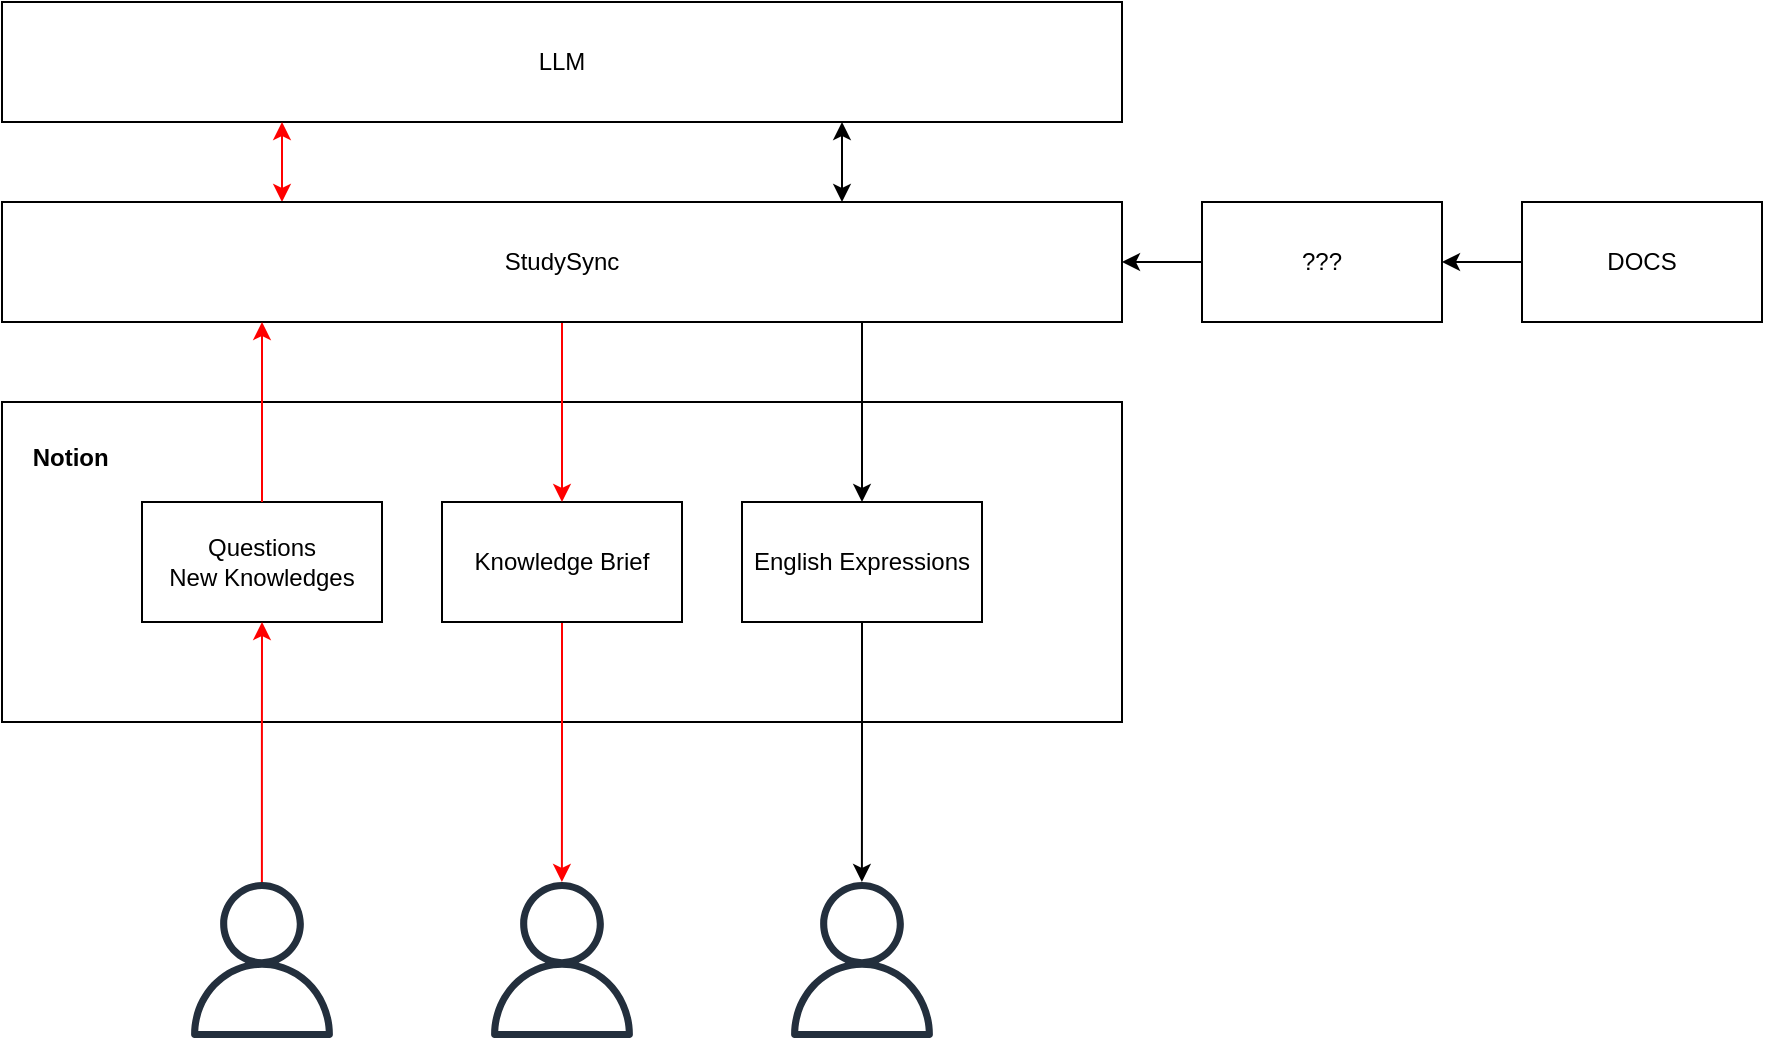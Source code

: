 <mxfile version="24.7.17" pages="3">
  <diagram name="Flow" id="4uxOnVY3-hE8810bfCbi">
    <mxGraphModel dx="1687" dy="984" grid="1" gridSize="10" guides="1" tooltips="1" connect="1" arrows="1" fold="1" page="1" pageScale="1" pageWidth="827" pageHeight="1169" math="0" shadow="0">
      <root>
        <mxCell id="0" />
        <mxCell id="1" parent="0" />
        <mxCell id="xSXoqG0I7g_AYLFNc4iy-2" value="&lt;div&gt;&lt;b&gt;&lt;br&gt;&lt;/b&gt;&lt;/div&gt;&lt;div style=&quot;&quot;&gt;&lt;span style=&quot;background-color: initial;&quot;&gt;&lt;b&gt;&amp;nbsp; &amp;nbsp; Notion&lt;/b&gt;&lt;/span&gt;&lt;/div&gt;&lt;div&gt;&lt;/div&gt;" style="rounded=0;whiteSpace=wrap;html=1;verticalAlign=top;align=left;" vertex="1" parent="1">
          <mxGeometry x="80" y="280" width="560" height="160" as="geometry" />
        </mxCell>
        <mxCell id="xSXoqG0I7g_AYLFNc4iy-17" style="edgeStyle=orthogonalEdgeStyle;rounded=0;orthogonalLoop=1;jettySize=auto;html=1;entryX=1;entryY=0.5;entryDx=0;entryDy=0;" edge="1" parent="1" source="xSXoqG0I7g_AYLFNc4iy-1" target="xSXoqG0I7g_AYLFNc4iy-16">
          <mxGeometry relative="1" as="geometry" />
        </mxCell>
        <mxCell id="xSXoqG0I7g_AYLFNc4iy-1" value="DOCS" style="rounded=0;whiteSpace=wrap;html=1;" vertex="1" parent="1">
          <mxGeometry x="840" y="180" width="120" height="60" as="geometry" />
        </mxCell>
        <mxCell id="xSXoqG0I7g_AYLFNc4iy-22" style="edgeStyle=orthogonalEdgeStyle;rounded=0;orthogonalLoop=1;jettySize=auto;html=1;" edge="1" parent="1" source="xSXoqG0I7g_AYLFNc4iy-3" target="xSXoqG0I7g_AYLFNc4iy-21">
          <mxGeometry relative="1" as="geometry" />
        </mxCell>
        <mxCell id="xSXoqG0I7g_AYLFNc4iy-3" value="English Expressions" style="rounded=0;whiteSpace=wrap;html=1;" vertex="1" parent="1">
          <mxGeometry x="450" y="330" width="120" height="60" as="geometry" />
        </mxCell>
        <mxCell id="xSXoqG0I7g_AYLFNc4iy-4" value="Questions&lt;div&gt;New Knowledges&lt;/div&gt;" style="rounded=0;whiteSpace=wrap;html=1;" vertex="1" parent="1">
          <mxGeometry x="150" y="330" width="120" height="60" as="geometry" />
        </mxCell>
        <mxCell id="xSXoqG0I7g_AYLFNc4iy-11" style="edgeStyle=orthogonalEdgeStyle;rounded=0;orthogonalLoop=1;jettySize=auto;html=1;strokeColor=#FF0000;" edge="1" parent="1" source="xSXoqG0I7g_AYLFNc4iy-5" target="xSXoqG0I7g_AYLFNc4iy-10">
          <mxGeometry relative="1" as="geometry" />
        </mxCell>
        <mxCell id="xSXoqG0I7g_AYLFNc4iy-5" value="Knowledge Brief" style="rounded=0;whiteSpace=wrap;html=1;" vertex="1" parent="1">
          <mxGeometry x="300" y="330" width="120" height="60" as="geometry" />
        </mxCell>
        <mxCell id="xSXoqG0I7g_AYLFNc4iy-6" value="LLM" style="rounded=0;whiteSpace=wrap;html=1;" vertex="1" parent="1">
          <mxGeometry x="80" y="80" width="560" height="60" as="geometry" />
        </mxCell>
        <mxCell id="xSXoqG0I7g_AYLFNc4iy-13" style="edgeStyle=orthogonalEdgeStyle;rounded=0;orthogonalLoop=1;jettySize=auto;html=1;entryX=0.5;entryY=0;entryDx=0;entryDy=0;strokeColor=#FF0000;" edge="1" parent="1" source="xSXoqG0I7g_AYLFNc4iy-7" target="xSXoqG0I7g_AYLFNc4iy-5">
          <mxGeometry relative="1" as="geometry" />
        </mxCell>
        <mxCell id="xSXoqG0I7g_AYLFNc4iy-15" style="edgeStyle=orthogonalEdgeStyle;rounded=0;orthogonalLoop=1;jettySize=auto;html=1;exitX=0.25;exitY=0;exitDx=0;exitDy=0;entryX=0.25;entryY=1;entryDx=0;entryDy=0;startArrow=classic;startFill=1;strokeColor=#FF0000;" edge="1" parent="1" source="xSXoqG0I7g_AYLFNc4iy-7" target="xSXoqG0I7g_AYLFNc4iy-6">
          <mxGeometry relative="1" as="geometry" />
        </mxCell>
        <mxCell id="xSXoqG0I7g_AYLFNc4iy-19" style="edgeStyle=orthogonalEdgeStyle;rounded=0;orthogonalLoop=1;jettySize=auto;html=1;exitX=0.75;exitY=0;exitDx=0;exitDy=0;entryX=0.75;entryY=1;entryDx=0;entryDy=0;startArrow=classic;startFill=1;" edge="1" parent="1" source="xSXoqG0I7g_AYLFNc4iy-7" target="xSXoqG0I7g_AYLFNc4iy-6">
          <mxGeometry relative="1" as="geometry" />
        </mxCell>
        <mxCell id="xSXoqG0I7g_AYLFNc4iy-7" value="StudySync" style="rounded=0;whiteSpace=wrap;html=1;" vertex="1" parent="1">
          <mxGeometry x="80" y="180" width="560" height="60" as="geometry" />
        </mxCell>
        <mxCell id="xSXoqG0I7g_AYLFNc4iy-9" style="edgeStyle=orthogonalEdgeStyle;rounded=0;orthogonalLoop=1;jettySize=auto;html=1;strokeColor=#FF0000;" edge="1" parent="1" source="xSXoqG0I7g_AYLFNc4iy-8" target="xSXoqG0I7g_AYLFNc4iy-4">
          <mxGeometry relative="1" as="geometry" />
        </mxCell>
        <mxCell id="xSXoqG0I7g_AYLFNc4iy-8" value="" style="sketch=0;outlineConnect=0;fontColor=#232F3E;gradientColor=none;fillColor=#232F3D;strokeColor=none;dashed=0;verticalLabelPosition=bottom;verticalAlign=top;align=center;html=1;fontSize=12;fontStyle=0;aspect=fixed;pointerEvents=1;shape=mxgraph.aws4.user;" vertex="1" parent="1">
          <mxGeometry x="171" y="520" width="78" height="78" as="geometry" />
        </mxCell>
        <mxCell id="xSXoqG0I7g_AYLFNc4iy-10" value="" style="sketch=0;outlineConnect=0;fontColor=#232F3E;gradientColor=none;fillColor=#232F3D;strokeColor=none;dashed=0;verticalLabelPosition=bottom;verticalAlign=top;align=center;html=1;fontSize=12;fontStyle=0;aspect=fixed;pointerEvents=1;shape=mxgraph.aws4.user;" vertex="1" parent="1">
          <mxGeometry x="321" y="520" width="78" height="78" as="geometry" />
        </mxCell>
        <mxCell id="xSXoqG0I7g_AYLFNc4iy-12" style="edgeStyle=orthogonalEdgeStyle;rounded=0;orthogonalLoop=1;jettySize=auto;html=1;fontColor=#FF0000;strokeColor=#FF0000;" edge="1" parent="1" source="xSXoqG0I7g_AYLFNc4iy-4">
          <mxGeometry relative="1" as="geometry">
            <mxPoint x="210" y="240" as="targetPoint" />
          </mxGeometry>
        </mxCell>
        <mxCell id="xSXoqG0I7g_AYLFNc4iy-18" style="edgeStyle=orthogonalEdgeStyle;rounded=0;orthogonalLoop=1;jettySize=auto;html=1;entryX=1;entryY=0.5;entryDx=0;entryDy=0;" edge="1" parent="1" source="xSXoqG0I7g_AYLFNc4iy-16" target="xSXoqG0I7g_AYLFNc4iy-7">
          <mxGeometry relative="1" as="geometry" />
        </mxCell>
        <mxCell id="xSXoqG0I7g_AYLFNc4iy-16" value="???" style="rounded=0;whiteSpace=wrap;html=1;" vertex="1" parent="1">
          <mxGeometry x="680" y="180" width="120" height="60" as="geometry" />
        </mxCell>
        <mxCell id="xSXoqG0I7g_AYLFNc4iy-21" value="" style="sketch=0;outlineConnect=0;fontColor=#232F3E;gradientColor=none;fillColor=#232F3D;strokeColor=none;dashed=0;verticalLabelPosition=bottom;verticalAlign=top;align=center;html=1;fontSize=12;fontStyle=0;aspect=fixed;pointerEvents=1;shape=mxgraph.aws4.user;" vertex="1" parent="1">
          <mxGeometry x="471" y="520" width="78" height="78" as="geometry" />
        </mxCell>
        <mxCell id="xSXoqG0I7g_AYLFNc4iy-23" style="edgeStyle=orthogonalEdgeStyle;rounded=0;orthogonalLoop=1;jettySize=auto;html=1;startArrow=classic;startFill=1;endArrow=none;endFill=0;" edge="1" parent="1" source="xSXoqG0I7g_AYLFNc4iy-3">
          <mxGeometry relative="1" as="geometry">
            <mxPoint x="510" y="240" as="targetPoint" />
          </mxGeometry>
        </mxCell>
      </root>
    </mxGraphModel>
  </diagram>
  <diagram id="j8rKGoeqASZbrjFxFAoM" name="Component">
    <mxGraphModel dx="1377" dy="813" grid="1" gridSize="10" guides="1" tooltips="1" connect="1" arrows="1" fold="1" page="1" pageScale="1" pageWidth="827" pageHeight="1169" math="0" shadow="0">
      <root>
        <mxCell id="0" />
        <mxCell id="1" parent="0" />
        <mxCell id="wEJinbj68vkaNiT-eIFz-6" value="LLM" style="ellipse;shape=cloud;whiteSpace=wrap;html=1;" parent="1" vertex="1">
          <mxGeometry x="200" y="280" width="290" height="80" as="geometry" />
        </mxCell>
        <mxCell id="wEJinbj68vkaNiT-eIFz-7" value="Note" style="ellipse;shape=cloud;whiteSpace=wrap;html=1;" parent="1" vertex="1">
          <mxGeometry x="200" y="760" width="290" height="80" as="geometry" />
        </mxCell>
        <mxCell id="UQWhaExjdgUND7nEvcml-1" value="&lt;b&gt;LLM Connector&lt;/b&gt;" style="html=1;dropTarget=0;whiteSpace=wrap;" vertex="1" parent="1">
          <mxGeometry x="200" y="400" width="280" height="80" as="geometry" />
        </mxCell>
        <mxCell id="UQWhaExjdgUND7nEvcml-2" value="" style="shape=module;jettyWidth=8;jettyHeight=4;" vertex="1" parent="UQWhaExjdgUND7nEvcml-1">
          <mxGeometry x="1" width="20" height="20" relative="1" as="geometry">
            <mxPoint x="-27" y="7" as="offset" />
          </mxGeometry>
        </mxCell>
        <mxCell id="UQWhaExjdgUND7nEvcml-3" value="&lt;b&gt;Collector&lt;/b&gt;" style="html=1;dropTarget=0;whiteSpace=wrap;" vertex="1" parent="1">
          <mxGeometry x="200" y="520" width="120" height="80" as="geometry" />
        </mxCell>
        <mxCell id="UQWhaExjdgUND7nEvcml-4" value="" style="shape=module;jettyWidth=8;jettyHeight=4;" vertex="1" parent="UQWhaExjdgUND7nEvcml-3">
          <mxGeometry x="1" width="20" height="20" relative="1" as="geometry">
            <mxPoint x="-27" y="7" as="offset" />
          </mxGeometry>
        </mxCell>
        <mxCell id="UQWhaExjdgUND7nEvcml-5" value="&lt;b&gt;Writer&lt;/b&gt;" style="html=1;dropTarget=0;whiteSpace=wrap;" vertex="1" parent="1">
          <mxGeometry x="360" y="520" width="120" height="80" as="geometry" />
        </mxCell>
        <mxCell id="UQWhaExjdgUND7nEvcml-6" value="" style="shape=module;jettyWidth=8;jettyHeight=4;" vertex="1" parent="UQWhaExjdgUND7nEvcml-5">
          <mxGeometry x="1" width="20" height="20" relative="1" as="geometry">
            <mxPoint x="-27" y="7" as="offset" />
          </mxGeometry>
        </mxCell>
        <mxCell id="UQWhaExjdgUND7nEvcml-7" value="&lt;b&gt;Note Connector&lt;/b&gt;" style="html=1;dropTarget=0;whiteSpace=wrap;" vertex="1" parent="1">
          <mxGeometry x="200" y="640" width="280" height="80" as="geometry" />
        </mxCell>
        <mxCell id="UQWhaExjdgUND7nEvcml-8" value="" style="shape=module;jettyWidth=8;jettyHeight=4;" vertex="1" parent="UQWhaExjdgUND7nEvcml-7">
          <mxGeometry x="1" width="20" height="20" relative="1" as="geometry">
            <mxPoint x="-27" y="7" as="offset" />
          </mxGeometry>
        </mxCell>
      </root>
    </mxGraphModel>
  </diagram>
  <diagram name="Components and Modules" id="FpXmu39M4-HuHSxJdy-L">
    <mxGraphModel dx="2261" dy="836" grid="1" gridSize="10" guides="1" tooltips="1" connect="1" arrows="1" fold="1" page="1" pageScale="1" pageWidth="827" pageHeight="1169" math="0" shadow="0">
      <root>
        <mxCell id="E34BGpIH7di09719kp_4-0" />
        <mxCell id="E34BGpIH7di09719kp_4-1" parent="E34BGpIH7di09719kp_4-0" />
        <mxCell id="E34BGpIH7di09719kp_4-2" value="LLM" style="ellipse;shape=cloud;whiteSpace=wrap;html=1;" parent="E34BGpIH7di09719kp_4-1" vertex="1">
          <mxGeometry x="145" y="250" width="480" height="80" as="geometry" />
        </mxCell>
        <mxCell id="E34BGpIH7di09719kp_4-3" value="Note" style="ellipse;shape=cloud;whiteSpace=wrap;html=1;" parent="E34BGpIH7di09719kp_4-1" vertex="1">
          <mxGeometry x="150" y="1050" width="470" height="80" as="geometry" />
        </mxCell>
        <mxCell id="E34BGpIH7di09719kp_4-4" value="&lt;b&gt;LLM Connector&lt;/b&gt;" style="html=1;dropTarget=0;whiteSpace=wrap;verticalAlign=top;" parent="E34BGpIH7di09719kp_4-1" vertex="1">
          <mxGeometry x="80" y="400" width="600" height="180" as="geometry" />
        </mxCell>
        <mxCell id="E34BGpIH7di09719kp_4-5" value="" style="shape=module;jettyWidth=8;jettyHeight=4;" parent="E34BGpIH7di09719kp_4-4" vertex="1">
          <mxGeometry x="1" width="20" height="20" relative="1" as="geometry">
            <mxPoint x="-27" y="7" as="offset" />
          </mxGeometry>
        </mxCell>
        <mxCell id="E34BGpIH7di09719kp_4-6" value="&lt;b&gt;Core&lt;/b&gt;" style="html=1;dropTarget=0;whiteSpace=wrap;verticalAlign=top;" parent="E34BGpIH7di09719kp_4-1" vertex="1">
          <mxGeometry x="80" y="620" width="600" height="200" as="geometry" />
        </mxCell>
        <mxCell id="E34BGpIH7di09719kp_4-7" value="" style="shape=module;jettyWidth=8;jettyHeight=4;" parent="E34BGpIH7di09719kp_4-6" vertex="1">
          <mxGeometry x="1" width="20" height="20" relative="1" as="geometry">
            <mxPoint x="-27" y="7" as="offset" />
          </mxGeometry>
        </mxCell>
        <mxCell id="E34BGpIH7di09719kp_4-10" value="&lt;b&gt;Note Connector&lt;/b&gt;" style="html=1;dropTarget=0;whiteSpace=wrap;verticalAlign=top;" parent="E34BGpIH7di09719kp_4-1" vertex="1">
          <mxGeometry x="80" y="860" width="600" height="180" as="geometry" />
        </mxCell>
        <mxCell id="E34BGpIH7di09719kp_4-11" value="" style="shape=module;jettyWidth=8;jettyHeight=4;" parent="E34BGpIH7di09719kp_4-10" vertex="1">
          <mxGeometry x="1" width="20" height="20" relative="1" as="geometry">
            <mxPoint x="-27" y="7" as="offset" />
          </mxGeometry>
        </mxCell>
        <mxCell id="TBLLWDLSWeV4PvthlOos-1" value="LLM Interface" style="shape=module;align=left;spacingLeft=20;align=center;verticalAlign=top;whiteSpace=wrap;html=1;" parent="E34BGpIH7di09719kp_4-1" vertex="1">
          <mxGeometry x="110" y="440" width="530" height="120" as="geometry" />
        </mxCell>
        <mxCell id="TBLLWDLSWeV4PvthlOos-6" value="Collector" style="shape=module;align=left;spacingLeft=20;align=center;verticalAlign=top;whiteSpace=wrap;html=1;" parent="E34BGpIH7di09719kp_4-1" vertex="1">
          <mxGeometry x="440" y="650" width="100" height="150" as="geometry" />
        </mxCell>
        <mxCell id="TBLLWDLSWeV4PvthlOos-7" value="Writer" style="shape=module;align=left;spacingLeft=20;align=center;verticalAlign=top;whiteSpace=wrap;html=1;" parent="E34BGpIH7di09719kp_4-1" vertex="1">
          <mxGeometry x="550" y="650" width="100" height="150" as="geometry" />
        </mxCell>
        <mxCell id="TBLLWDLSWeV4PvthlOos-13" value="&lt;b&gt;Airflow&lt;/b&gt;" style="html=1;dropTarget=0;whiteSpace=wrap;verticalAlign=top;" parent="E34BGpIH7di09719kp_4-1" vertex="1">
          <mxGeometry x="-170" y="610" width="125" height="100" as="geometry" />
        </mxCell>
        <mxCell id="TBLLWDLSWeV4PvthlOos-14" value="" style="shape=module;jettyWidth=8;jettyHeight=4;" parent="TBLLWDLSWeV4PvthlOos-13" vertex="1">
          <mxGeometry x="1" width="20" height="20" relative="1" as="geometry">
            <mxPoint x="-27" y="7" as="offset" />
          </mxGeometry>
        </mxCell>
        <mxCell id="TBLLWDLSWeV4PvthlOos-16" value="Workflow" style="shape=module;align=left;spacingLeft=20;align=center;verticalAlign=middle;whiteSpace=wrap;html=1;" parent="E34BGpIH7di09719kp_4-1" vertex="1">
          <mxGeometry x="-157.5" y="650" width="100" height="50" as="geometry" />
        </mxCell>
        <mxCell id="U3hoDPom7mI7vCUqCVNa-0" value="OpenAI" style="rounded=0;whiteSpace=wrap;html=1;strokeColor=default;align=center;verticalAlign=middle;fontFamily=Helvetica;fontSize=12;fontColor=default;fillColor=default;" parent="E34BGpIH7di09719kp_4-1" vertex="1">
          <mxGeometry x="140" y="475" width="90" height="50" as="geometry" />
        </mxCell>
        <mxCell id="U3hoDPom7mI7vCUqCVNa-1" value="Gemini" style="rounded=0;whiteSpace=wrap;html=1;strokeColor=default;align=center;verticalAlign=middle;fontFamily=Helvetica;fontSize=12;fontColor=default;fillColor=default;" parent="E34BGpIH7di09719kp_4-1" vertex="1">
          <mxGeometry x="240" y="475" width="90" height="50" as="geometry" />
        </mxCell>
        <mxCell id="U3hoDPom7mI7vCUqCVNa-2" value="Claude" style="rounded=0;whiteSpace=wrap;html=1;strokeColor=default;align=center;verticalAlign=middle;fontFamily=Helvetica;fontSize=12;fontColor=default;fillColor=default;" parent="E34BGpIH7di09719kp_4-1" vertex="1">
          <mxGeometry x="340" y="475" width="90" height="50" as="geometry" />
        </mxCell>
        <mxCell id="U3hoDPom7mI7vCUqCVNa-4" value="expendable.." style="rounded=0;whiteSpace=wrap;html=1;strokeColor=#314354;align=center;verticalAlign=middle;fontFamily=Helvetica;fontSize=12;fontColor=#ffffff;fillColor=#647687;" parent="E34BGpIH7di09719kp_4-1" vertex="1">
          <mxGeometry x="440" y="475" width="90" height="50" as="geometry" />
        </mxCell>
        <mxCell id="U3hoDPom7mI7vCUqCVNa-8" value="Note Interface" style="shape=module;align=left;spacingLeft=20;align=center;verticalAlign=top;whiteSpace=wrap;html=1;" parent="E34BGpIH7di09719kp_4-1" vertex="1">
          <mxGeometry x="110" y="900" width="530" height="120" as="geometry" />
        </mxCell>
        <mxCell id="U3hoDPom7mI7vCUqCVNa-9" value="Notion" style="rounded=0;whiteSpace=wrap;html=1;strokeColor=default;align=center;verticalAlign=middle;fontFamily=Helvetica;fontSize=12;fontColor=default;fillColor=default;" parent="E34BGpIH7di09719kp_4-1" vertex="1">
          <mxGeometry x="140" y="935" width="90" height="50" as="geometry" />
        </mxCell>
        <mxCell id="U3hoDPom7mI7vCUqCVNa-10" value="Obsidian" style="rounded=0;whiteSpace=wrap;html=1;strokeColor=default;align=center;verticalAlign=middle;fontFamily=Helvetica;fontSize=12;fontColor=default;fillColor=default;" parent="E34BGpIH7di09719kp_4-1" vertex="1">
          <mxGeometry x="240" y="935" width="90" height="50" as="geometry" />
        </mxCell>
        <mxCell id="U3hoDPom7mI7vCUqCVNa-11" value="SpreadSheet" style="rounded=0;whiteSpace=wrap;html=1;strokeColor=default;align=center;verticalAlign=middle;fontFamily=Helvetica;fontSize=12;fontColor=default;fillColor=default;" parent="E34BGpIH7di09719kp_4-1" vertex="1">
          <mxGeometry x="340" y="935" width="90" height="50" as="geometry" />
        </mxCell>
        <mxCell id="U3hoDPom7mI7vCUqCVNa-12" value="expendable.." style="rounded=0;whiteSpace=wrap;html=1;strokeColor=#314354;align=center;verticalAlign=middle;fontFamily=Helvetica;fontSize=12;fontColor=#ffffff;fillColor=#647687;" parent="E34BGpIH7di09719kp_4-1" vertex="1">
          <mxGeometry x="440" y="935" width="90" height="50" as="geometry" />
        </mxCell>
        <mxCell id="VUIs_PNtka8OvvWm_Kfw-0" value="Store" style="shape=cylinder3;whiteSpace=wrap;html=1;boundedLbl=1;backgroundOutline=1;size=15;" vertex="1" parent="E34BGpIH7di09719kp_4-1">
          <mxGeometry x="720" y="620" width="80" height="100" as="geometry" />
        </mxCell>
        <mxCell id="VUIs_PNtka8OvvWm_Kfw-1" value="Job" style="shape=module;align=left;spacingLeft=20;align=center;verticalAlign=top;whiteSpace=wrap;html=1;" vertex="1" parent="E34BGpIH7di09719kp_4-1">
          <mxGeometry x="110" y="650" width="100" height="150" as="geometry" />
        </mxCell>
        <mxCell id="VUIs_PNtka8OvvWm_Kfw-2" value="Secrets" style="shape=module;align=left;spacingLeft=20;align=center;verticalAlign=top;whiteSpace=wrap;html=1;" vertex="1" parent="E34BGpIH7di09719kp_4-1">
          <mxGeometry x="330" y="650" width="100" height="150" as="geometry" />
        </mxCell>
        <mxCell id="VUIs_PNtka8OvvWm_Kfw-3" value="Scheduler" style="shape=module;align=left;spacingLeft=20;align=center;verticalAlign=top;whiteSpace=wrap;html=1;" vertex="1" parent="E34BGpIH7di09719kp_4-1">
          <mxGeometry x="220" y="650" width="100" height="150" as="geometry" />
        </mxCell>
      </root>
    </mxGraphModel>
  </diagram>
</mxfile>
